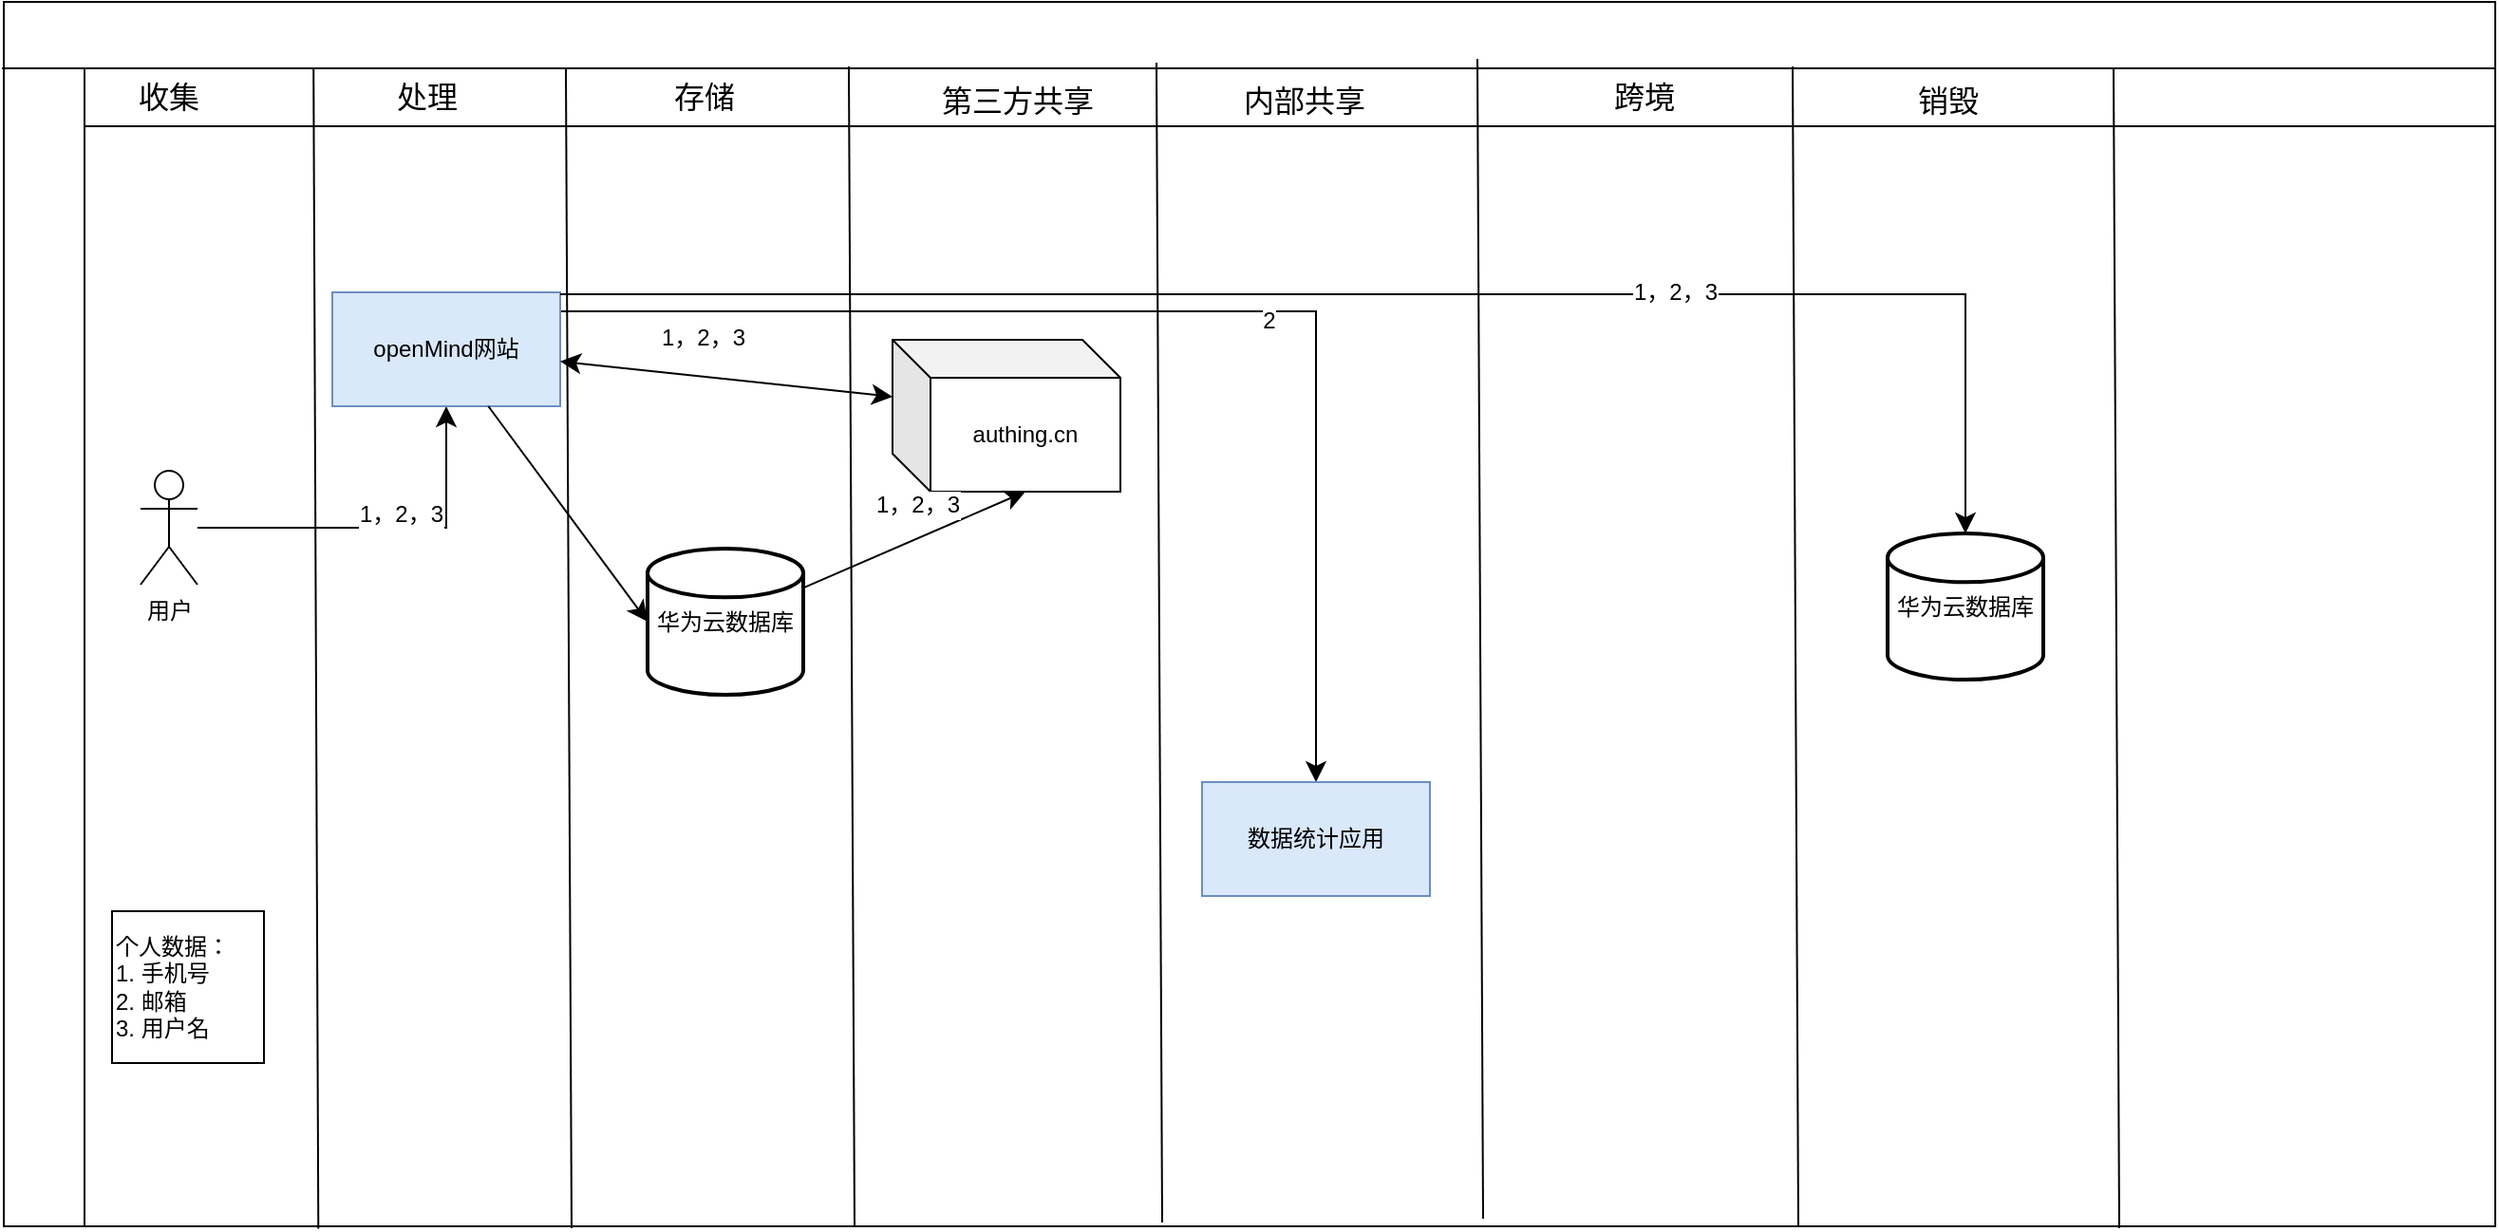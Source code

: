 <mxfile version="24.0.5" type="github">
  <diagram name="第 1 页" id="CAXrysIjeMIM-ZvZ8IjK">
    <mxGraphModel dx="2522" dy="1368" grid="0" gridSize="10" guides="1" tooltips="1" connect="1" arrows="1" fold="1" page="0" pageScale="1" pageWidth="827" pageHeight="1169" math="0" shadow="0">
      <root>
        <mxCell id="0" />
        <mxCell id="1" parent="0" />
        <mxCell id="53AAgACoUrvnk7wPuCtL-4" value="" style="rounded=0;whiteSpace=wrap;html=1;hachureGap=4;fontFamily=Architects Daughter;fontSource=https%3A%2F%2Ffonts.googleapis.com%2Fcss%3Ffamily%3DArchitects%2BDaughter;shadow=0;" parent="1" vertex="1">
          <mxGeometry x="-654" y="-217" width="1312" height="645" as="geometry" />
        </mxCell>
        <mxCell id="53AAgACoUrvnk7wPuCtL-6" value="" style="rounded=0;whiteSpace=wrap;html=1;hachureGap=4;fontFamily=Architects Daughter;fontSource=https%3A%2F%2Ffonts.googleapis.com%2Fcss%3Ffamily%3DArchitects%2BDaughter;shadow=0;" parent="1" vertex="1">
          <mxGeometry x="-611.5" y="-182" width="1269.5" height="610" as="geometry" />
        </mxCell>
        <mxCell id="53AAgACoUrvnk7wPuCtL-7" value="" style="endArrow=none;html=1;rounded=0;fontSize=12;startSize=8;endSize=8;curved=1;exitX=0;exitY=0;exitDx=0;exitDy=0;" parent="1" source="53AAgACoUrvnk7wPuCtL-6" edge="1">
          <mxGeometry width="50" height="50" relative="1" as="geometry">
            <mxPoint x="175" y="225" as="sourcePoint" />
            <mxPoint x="-655" y="-182" as="targetPoint" />
          </mxGeometry>
        </mxCell>
        <mxCell id="53AAgACoUrvnk7wPuCtL-8" value="" style="endArrow=none;html=1;rounded=0;fontSize=12;startSize=8;endSize=8;curved=1;exitX=0;exitY=0.05;exitDx=0;exitDy=0;exitPerimeter=0;entryX=1;entryY=0.05;entryDx=0;entryDy=0;entryPerimeter=0;" parent="1" source="53AAgACoUrvnk7wPuCtL-6" target="53AAgACoUrvnk7wPuCtL-6" edge="1">
          <mxGeometry width="50" height="50" relative="1" as="geometry">
            <mxPoint x="16" y="191" as="sourcePoint" />
            <mxPoint x="66" y="141" as="targetPoint" />
          </mxGeometry>
        </mxCell>
        <mxCell id="53AAgACoUrvnk7wPuCtL-9" value="" style="endArrow=none;html=1;rounded=0;fontSize=12;startSize=8;endSize=8;curved=1;entryX=0.095;entryY=0;entryDx=0;entryDy=0;entryPerimeter=0;exitX=0.097;exitY=1.002;exitDx=0;exitDy=0;exitPerimeter=0;" parent="1" source="53AAgACoUrvnk7wPuCtL-6" target="53AAgACoUrvnk7wPuCtL-6" edge="1">
          <mxGeometry width="50" height="50" relative="1" as="geometry">
            <mxPoint x="27" y="211" as="sourcePoint" />
            <mxPoint x="77" y="161" as="targetPoint" />
          </mxGeometry>
        </mxCell>
        <mxCell id="53AAgACoUrvnk7wPuCtL-10" value="" style="endArrow=none;html=1;rounded=0;fontSize=12;startSize=8;endSize=8;curved=1;entryX=0.095;entryY=0;entryDx=0;entryDy=0;entryPerimeter=0;exitX=0.097;exitY=1.002;exitDx=0;exitDy=0;exitPerimeter=0;" parent="1" edge="1">
          <mxGeometry width="50" height="50" relative="1" as="geometry">
            <mxPoint x="-355" y="429" as="sourcePoint" />
            <mxPoint x="-358" y="-182" as="targetPoint" />
          </mxGeometry>
        </mxCell>
        <mxCell id="53AAgACoUrvnk7wPuCtL-11" value="" style="endArrow=none;html=1;rounded=0;fontSize=12;startSize=8;endSize=8;curved=1;entryX=0.095;entryY=0;entryDx=0;entryDy=0;entryPerimeter=0;exitX=0.097;exitY=1.002;exitDx=0;exitDy=0;exitPerimeter=0;" parent="1" edge="1">
          <mxGeometry width="50" height="50" relative="1" as="geometry">
            <mxPoint x="-206" y="428" as="sourcePoint" />
            <mxPoint x="-209" y="-183" as="targetPoint" />
          </mxGeometry>
        </mxCell>
        <mxCell id="53AAgACoUrvnk7wPuCtL-12" value="" style="endArrow=none;html=1;rounded=0;fontSize=12;startSize=8;endSize=8;curved=1;entryX=0.095;entryY=0;entryDx=0;entryDy=0;entryPerimeter=0;exitX=0.097;exitY=1.002;exitDx=0;exitDy=0;exitPerimeter=0;" parent="1" edge="1">
          <mxGeometry width="50" height="50" relative="1" as="geometry">
            <mxPoint x="-44" y="426" as="sourcePoint" />
            <mxPoint x="-47" y="-185" as="targetPoint" />
          </mxGeometry>
        </mxCell>
        <mxCell id="53AAgACoUrvnk7wPuCtL-13" value="" style="endArrow=none;html=1;rounded=0;fontSize=12;startSize=8;endSize=8;curved=1;entryX=0.095;entryY=0;entryDx=0;entryDy=0;entryPerimeter=0;exitX=0.097;exitY=1.002;exitDx=0;exitDy=0;exitPerimeter=0;" parent="1" edge="1">
          <mxGeometry width="50" height="50" relative="1" as="geometry">
            <mxPoint x="125" y="424" as="sourcePoint" />
            <mxPoint x="122" y="-187" as="targetPoint" />
          </mxGeometry>
        </mxCell>
        <mxCell id="53AAgACoUrvnk7wPuCtL-14" value="" style="endArrow=none;html=1;rounded=0;fontSize=12;startSize=8;endSize=8;curved=1;entryX=0.095;entryY=0;entryDx=0;entryDy=0;entryPerimeter=0;exitX=0.097;exitY=1.002;exitDx=0;exitDy=0;exitPerimeter=0;" parent="1" edge="1">
          <mxGeometry width="50" height="50" relative="1" as="geometry">
            <mxPoint x="291" y="428" as="sourcePoint" />
            <mxPoint x="288" y="-183" as="targetPoint" />
          </mxGeometry>
        </mxCell>
        <mxCell id="53AAgACoUrvnk7wPuCtL-15" value="" style="endArrow=none;html=1;rounded=0;fontSize=12;startSize=8;endSize=8;curved=1;entryX=0.095;entryY=0;entryDx=0;entryDy=0;entryPerimeter=0;exitX=0.097;exitY=1.002;exitDx=0;exitDy=0;exitPerimeter=0;" parent="1" edge="1">
          <mxGeometry width="50" height="50" relative="1" as="geometry">
            <mxPoint x="460" y="429" as="sourcePoint" />
            <mxPoint x="457" y="-182" as="targetPoint" />
          </mxGeometry>
        </mxCell>
        <mxCell id="o8SjaiMbTEltAR7VI68N-1" value="收集" style="text;html=1;align=center;verticalAlign=middle;whiteSpace=wrap;rounded=0;fontSize=16;" vertex="1" parent="1">
          <mxGeometry x="-597" y="-182" width="60" height="30" as="geometry" />
        </mxCell>
        <mxCell id="o8SjaiMbTEltAR7VI68N-2" value="处理" style="text;html=1;align=center;verticalAlign=middle;whiteSpace=wrap;rounded=0;fontSize=16;" vertex="1" parent="1">
          <mxGeometry x="-461" y="-182" width="60" height="30" as="geometry" />
        </mxCell>
        <mxCell id="o8SjaiMbTEltAR7VI68N-3" value="存储" style="text;html=1;align=center;verticalAlign=middle;whiteSpace=wrap;rounded=0;fontSize=16;" vertex="1" parent="1">
          <mxGeometry x="-315" y="-182" width="60" height="30" as="geometry" />
        </mxCell>
        <mxCell id="o8SjaiMbTEltAR7VI68N-4" value="第三方共享" style="text;html=1;align=center;verticalAlign=middle;whiteSpace=wrap;rounded=0;fontSize=16;" vertex="1" parent="1">
          <mxGeometry x="-164" y="-180" width="88" height="30" as="geometry" />
        </mxCell>
        <mxCell id="o8SjaiMbTEltAR7VI68N-6" value="内部共享" style="text;html=1;align=center;verticalAlign=middle;whiteSpace=wrap;rounded=0;fontSize=16;" vertex="1" parent="1">
          <mxGeometry x="-13" y="-180" width="88" height="30" as="geometry" />
        </mxCell>
        <mxCell id="o8SjaiMbTEltAR7VI68N-11" value="跨境" style="text;html=1;align=center;verticalAlign=middle;whiteSpace=wrap;rounded=0;fontSize=16;" vertex="1" parent="1">
          <mxGeometry x="166" y="-182" width="88" height="30" as="geometry" />
        </mxCell>
        <mxCell id="o8SjaiMbTEltAR7VI68N-12" value="销毁" style="text;html=1;align=center;verticalAlign=middle;whiteSpace=wrap;rounded=0;fontSize=16;" vertex="1" parent="1">
          <mxGeometry x="326" y="-180" width="88" height="30" as="geometry" />
        </mxCell>
        <mxCell id="o8SjaiMbTEltAR7VI68N-15" style="edgeStyle=orthogonalEdgeStyle;rounded=0;orthogonalLoop=1;jettySize=auto;html=1;entryX=0.5;entryY=1;entryDx=0;entryDy=0;fontSize=12;startSize=8;endSize=8;" edge="1" parent="1" source="o8SjaiMbTEltAR7VI68N-13" target="o8SjaiMbTEltAR7VI68N-14">
          <mxGeometry relative="1" as="geometry" />
        </mxCell>
        <mxCell id="o8SjaiMbTEltAR7VI68N-22" value="1，2，3" style="edgeLabel;html=1;align=center;verticalAlign=middle;resizable=0;points=[];fontSize=12;" vertex="1" connectable="0" parent="o8SjaiMbTEltAR7VI68N-15">
          <mxGeometry x="0.099" y="7" relative="1" as="geometry">
            <mxPoint as="offset" />
          </mxGeometry>
        </mxCell>
        <mxCell id="o8SjaiMbTEltAR7VI68N-13" value="用户" style="shape=umlActor;verticalLabelPosition=bottom;verticalAlign=top;html=1;outlineConnect=0;" vertex="1" parent="1">
          <mxGeometry x="-582" y="30" width="30" height="60" as="geometry" />
        </mxCell>
        <mxCell id="o8SjaiMbTEltAR7VI68N-28" style="edgeStyle=orthogonalEdgeStyle;rounded=0;orthogonalLoop=1;jettySize=auto;html=1;entryX=0.5;entryY=0;entryDx=0;entryDy=0;fontSize=12;startSize=8;endSize=8;" edge="1" parent="1" source="o8SjaiMbTEltAR7VI68N-14" target="o8SjaiMbTEltAR7VI68N-27">
          <mxGeometry relative="1" as="geometry">
            <Array as="points">
              <mxPoint x="37" y="-54" />
            </Array>
          </mxGeometry>
        </mxCell>
        <mxCell id="o8SjaiMbTEltAR7VI68N-29" value="2" style="edgeLabel;html=1;align=center;verticalAlign=middle;resizable=0;points=[];fontSize=12;" vertex="1" connectable="0" parent="o8SjaiMbTEltAR7VI68N-28">
          <mxGeometry x="0.155" y="-5" relative="1" as="geometry">
            <mxPoint as="offset" />
          </mxGeometry>
        </mxCell>
        <mxCell id="o8SjaiMbTEltAR7VI68N-14" value="openMind网站" style="rounded=0;whiteSpace=wrap;html=1;fillColor=#dae8fc;strokeColor=#6c8ebf;" vertex="1" parent="1">
          <mxGeometry x="-481" y="-64" width="120" height="60" as="geometry" />
        </mxCell>
        <mxCell id="o8SjaiMbTEltAR7VI68N-16" value="华为云数据库" style="strokeWidth=2;html=1;shape=mxgraph.flowchart.database;whiteSpace=wrap;" vertex="1" parent="1">
          <mxGeometry x="-315" y="71" width="82" height="77" as="geometry" />
        </mxCell>
        <mxCell id="o8SjaiMbTEltAR7VI68N-18" value="authing.cn" style="shape=cube;whiteSpace=wrap;html=1;boundedLbl=1;backgroundOutline=1;darkOpacity=0.05;darkOpacity2=0.1;" vertex="1" parent="1">
          <mxGeometry x="-186" y="-39" width="120" height="80" as="geometry" />
        </mxCell>
        <mxCell id="o8SjaiMbTEltAR7VI68N-20" style="edgeStyle=none;curved=1;rounded=0;orthogonalLoop=1;jettySize=auto;html=1;entryX=0;entryY=0;entryDx=0;entryDy=30;entryPerimeter=0;fontSize=12;startSize=8;endSize=8;startArrow=classic;startFill=1;" edge="1" parent="1" source="o8SjaiMbTEltAR7VI68N-14" target="o8SjaiMbTEltAR7VI68N-18">
          <mxGeometry relative="1" as="geometry" />
        </mxCell>
        <mxCell id="o8SjaiMbTEltAR7VI68N-21" style="edgeStyle=none;curved=1;rounded=0;orthogonalLoop=1;jettySize=auto;html=1;entryX=0;entryY=0;entryDx=70;entryDy=80;entryPerimeter=0;fontSize=12;startSize=8;endSize=8;" edge="1" parent="1" source="o8SjaiMbTEltAR7VI68N-16" target="o8SjaiMbTEltAR7VI68N-18">
          <mxGeometry relative="1" as="geometry" />
        </mxCell>
        <mxCell id="o8SjaiMbTEltAR7VI68N-23" value="个人数据：&lt;div&gt;1. 手机号&lt;/div&gt;&lt;div&gt;2. 邮箱&lt;/div&gt;&lt;div&gt;3. 用户名&lt;/div&gt;" style="whiteSpace=wrap;html=1;aspect=fixed;align=left;" vertex="1" parent="1">
          <mxGeometry x="-597" y="262" width="80" height="80" as="geometry" />
        </mxCell>
        <mxCell id="o8SjaiMbTEltAR7VI68N-24" value="1，2，3" style="edgeLabel;html=1;align=center;verticalAlign=middle;resizable=0;points=[];fontSize=12;" vertex="1" connectable="0" parent="1">
          <mxGeometry x="-420.997" y="38" as="geometry">
            <mxPoint x="135" y="-78" as="offset" />
          </mxGeometry>
        </mxCell>
        <mxCell id="o8SjaiMbTEltAR7VI68N-25" value="1，2，3" style="edgeLabel;html=1;align=center;verticalAlign=middle;resizable=0;points=[];fontSize=12;" vertex="1" connectable="0" parent="1">
          <mxGeometry x="-307.997" y="126" as="geometry">
            <mxPoint x="135" y="-78" as="offset" />
          </mxGeometry>
        </mxCell>
        <mxCell id="o8SjaiMbTEltAR7VI68N-26" style="edgeStyle=none;curved=1;rounded=0;orthogonalLoop=1;jettySize=auto;html=1;entryX=0;entryY=0.5;entryDx=0;entryDy=0;entryPerimeter=0;fontSize=12;startSize=8;endSize=8;" edge="1" parent="1" source="o8SjaiMbTEltAR7VI68N-14" target="o8SjaiMbTEltAR7VI68N-16">
          <mxGeometry relative="1" as="geometry" />
        </mxCell>
        <mxCell id="o8SjaiMbTEltAR7VI68N-27" value="数据统计应用" style="rounded=0;whiteSpace=wrap;html=1;fillColor=#dae8fc;strokeColor=#6c8ebf;" vertex="1" parent="1">
          <mxGeometry x="-23" y="194" width="120" height="60" as="geometry" />
        </mxCell>
        <mxCell id="o8SjaiMbTEltAR7VI68N-31" value="华为云数据库" style="strokeWidth=2;html=1;shape=mxgraph.flowchart.database;whiteSpace=wrap;" vertex="1" parent="1">
          <mxGeometry x="338" y="63" width="82" height="77" as="geometry" />
        </mxCell>
        <mxCell id="o8SjaiMbTEltAR7VI68N-32" style="edgeStyle=orthogonalEdgeStyle;rounded=0;orthogonalLoop=1;jettySize=auto;html=1;entryX=0.5;entryY=0;entryDx=0;entryDy=0;entryPerimeter=0;fontSize=12;startSize=8;endSize=8;" edge="1" parent="1" source="o8SjaiMbTEltAR7VI68N-14" target="o8SjaiMbTEltAR7VI68N-31">
          <mxGeometry relative="1" as="geometry">
            <Array as="points">
              <mxPoint x="379" y="-63" />
            </Array>
          </mxGeometry>
        </mxCell>
        <mxCell id="o8SjaiMbTEltAR7VI68N-33" value="1，2，3" style="edgeLabel;html=1;align=center;verticalAlign=middle;resizable=0;points=[];fontSize=12;" vertex="1" connectable="0" parent="o8SjaiMbTEltAR7VI68N-32">
          <mxGeometry x="0.356" y="1" relative="1" as="geometry">
            <mxPoint as="offset" />
          </mxGeometry>
        </mxCell>
      </root>
    </mxGraphModel>
  </diagram>
</mxfile>
